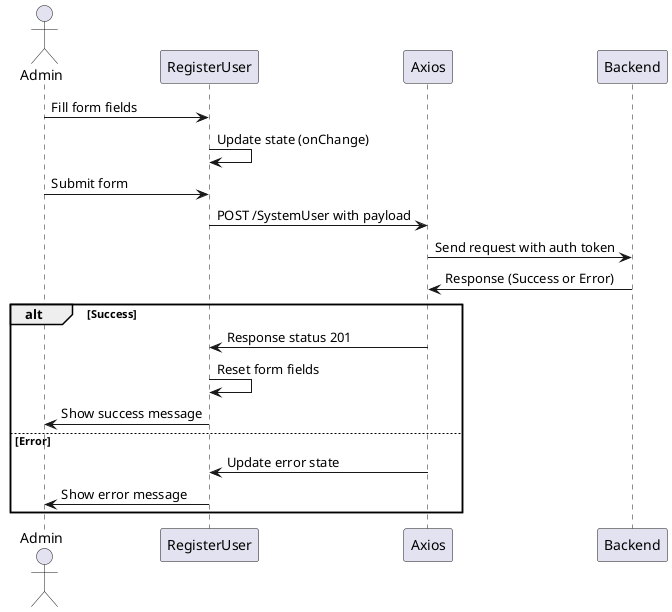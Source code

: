 
@startuml
actor Admin
participant RegisterUser
participant Axios

Admin -> RegisterUser: Fill form fields
RegisterUser -> RegisterUser: Update state (onChange)
Admin -> RegisterUser: Submit form
RegisterUser -> Axios: POST /SystemUser with payload
Axios -> Backend: Send request with auth token
Backend -> Axios: Response (Success or Error)
alt Success
    Axios -> RegisterUser: Response status 201
    RegisterUser -> RegisterUser: Reset form fields
    RegisterUser -> Admin: Show success message
else Error
    Axios -> RegisterUser: Update error state
    RegisterUser -> Admin: Show error message
end
@enduml

